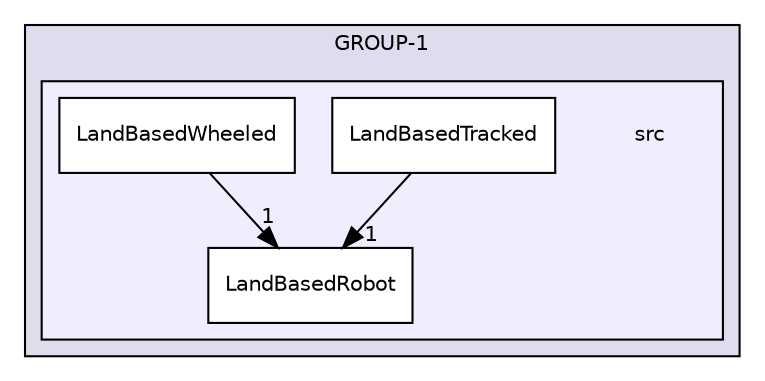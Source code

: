 digraph "GROUP-1/src" {
  compound=true
  node [ fontsize="10", fontname="Helvetica"];
  edge [ labelfontsize="10", labelfontname="Helvetica"];
  subgraph clusterdir_75e213ec0be569d93fa4159af64c0a12 {
    graph [ bgcolor="#ddddee", pencolor="black", label="GROUP-1" fontname="Helvetica", fontsize="10", URL="dir_75e213ec0be569d93fa4159af64c0a12.html"]
  subgraph clusterdir_22dcedbf368a72a8858e5e751cb2dc1c {
    graph [ bgcolor="#eeeeff", pencolor="black", label="" URL="dir_22dcedbf368a72a8858e5e751cb2dc1c.html"];
    dir_22dcedbf368a72a8858e5e751cb2dc1c [shape=plaintext label="src"];
    dir_33339dd7f08fbcdc150416535b8ffca2 [shape=box label="LandBasedRobot" color="black" fillcolor="white" style="filled" URL="dir_33339dd7f08fbcdc150416535b8ffca2.html"];
    dir_a8d53eb9e9752dc76413540b4a316a44 [shape=box label="LandBasedTracked" color="black" fillcolor="white" style="filled" URL="dir_a8d53eb9e9752dc76413540b4a316a44.html"];
    dir_36a749b91c6c466c68aa389a08165ae9 [shape=box label="LandBasedWheeled" color="black" fillcolor="white" style="filled" URL="dir_36a749b91c6c466c68aa389a08165ae9.html"];
  }
  }
  dir_36a749b91c6c466c68aa389a08165ae9->dir_33339dd7f08fbcdc150416535b8ffca2 [headlabel="1", labeldistance=1.5 headhref="dir_000005_000003.html"];
  dir_a8d53eb9e9752dc76413540b4a316a44->dir_33339dd7f08fbcdc150416535b8ffca2 [headlabel="1", labeldistance=1.5 headhref="dir_000004_000003.html"];
}
